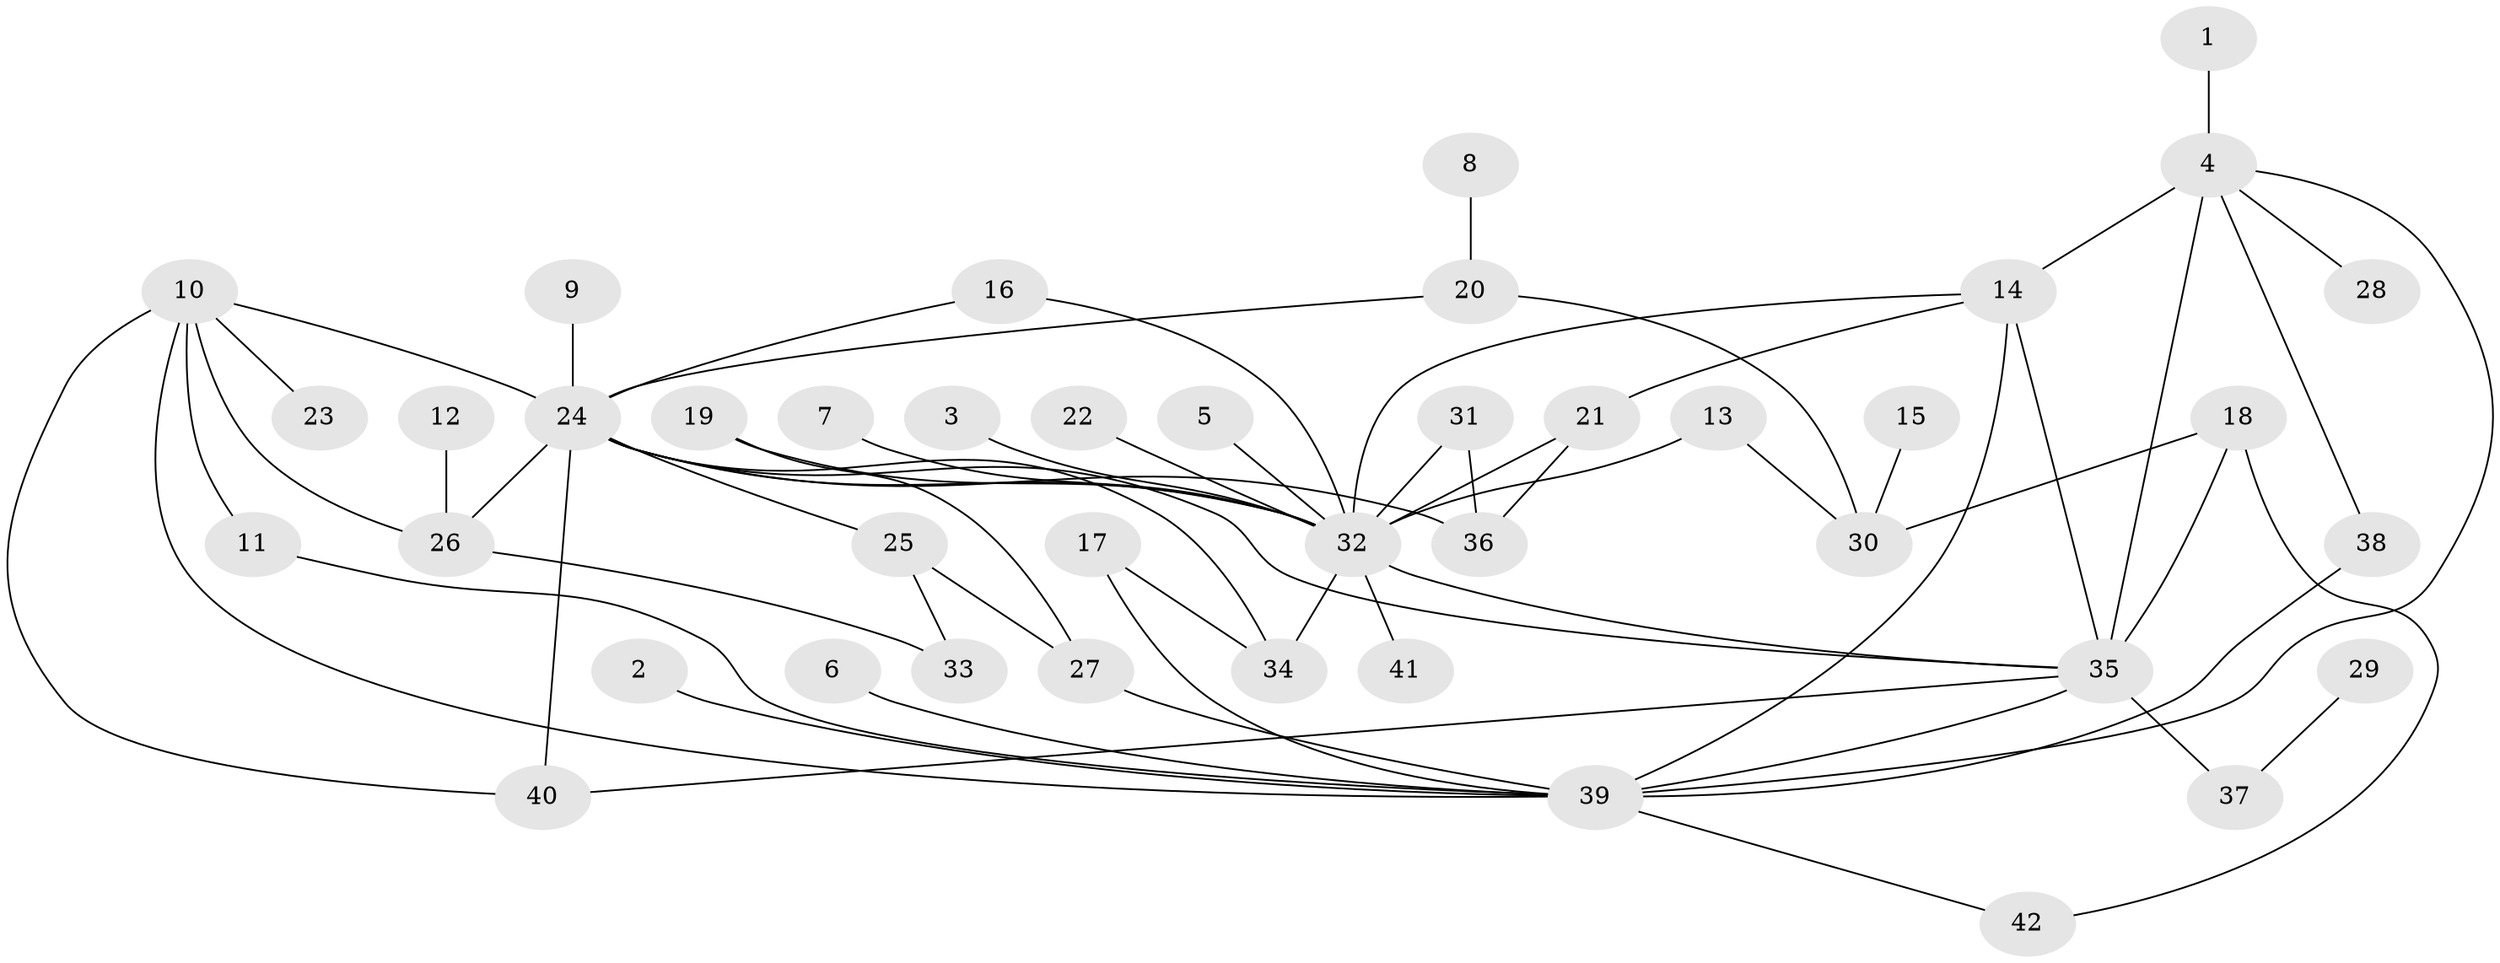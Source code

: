 // original degree distribution, {8: 0.011904761904761904, 10: 0.011904761904761904, 16: 0.011904761904761904, 15: 0.011904761904761904, 2: 0.2619047619047619, 4: 0.05952380952380952, 6: 0.03571428571428571, 1: 0.4642857142857143, 5: 0.047619047619047616, 3: 0.07142857142857142, 14: 0.011904761904761904}
// Generated by graph-tools (version 1.1) at 2025/01/03/09/25 03:01:51]
// undirected, 42 vertices, 64 edges
graph export_dot {
graph [start="1"]
  node [color=gray90,style=filled];
  1;
  2;
  3;
  4;
  5;
  6;
  7;
  8;
  9;
  10;
  11;
  12;
  13;
  14;
  15;
  16;
  17;
  18;
  19;
  20;
  21;
  22;
  23;
  24;
  25;
  26;
  27;
  28;
  29;
  30;
  31;
  32;
  33;
  34;
  35;
  36;
  37;
  38;
  39;
  40;
  41;
  42;
  1 -- 4 [weight=1.0];
  2 -- 39 [weight=1.0];
  3 -- 32 [weight=1.0];
  4 -- 14 [weight=1.0];
  4 -- 28 [weight=1.0];
  4 -- 35 [weight=2.0];
  4 -- 38 [weight=1.0];
  4 -- 39 [weight=1.0];
  5 -- 32 [weight=1.0];
  6 -- 39 [weight=1.0];
  7 -- 32 [weight=1.0];
  8 -- 20 [weight=1.0];
  9 -- 24 [weight=1.0];
  10 -- 11 [weight=1.0];
  10 -- 23 [weight=1.0];
  10 -- 24 [weight=1.0];
  10 -- 26 [weight=1.0];
  10 -- 39 [weight=1.0];
  10 -- 40 [weight=1.0];
  11 -- 39 [weight=1.0];
  12 -- 26 [weight=1.0];
  13 -- 30 [weight=1.0];
  13 -- 32 [weight=1.0];
  14 -- 21 [weight=1.0];
  14 -- 32 [weight=1.0];
  14 -- 35 [weight=1.0];
  14 -- 39 [weight=2.0];
  15 -- 30 [weight=1.0];
  16 -- 24 [weight=1.0];
  16 -- 32 [weight=1.0];
  17 -- 34 [weight=1.0];
  17 -- 39 [weight=1.0];
  18 -- 30 [weight=1.0];
  18 -- 35 [weight=1.0];
  18 -- 42 [weight=1.0];
  19 -- 27 [weight=1.0];
  19 -- 32 [weight=1.0];
  20 -- 24 [weight=1.0];
  20 -- 30 [weight=1.0];
  21 -- 32 [weight=1.0];
  21 -- 36 [weight=1.0];
  22 -- 32 [weight=1.0];
  24 -- 25 [weight=1.0];
  24 -- 26 [weight=2.0];
  24 -- 32 [weight=1.0];
  24 -- 34 [weight=1.0];
  24 -- 35 [weight=1.0];
  24 -- 36 [weight=1.0];
  24 -- 40 [weight=1.0];
  25 -- 27 [weight=1.0];
  25 -- 33 [weight=1.0];
  26 -- 33 [weight=1.0];
  27 -- 39 [weight=1.0];
  29 -- 37 [weight=1.0];
  31 -- 32 [weight=1.0];
  31 -- 36 [weight=1.0];
  32 -- 34 [weight=1.0];
  32 -- 35 [weight=1.0];
  32 -- 41 [weight=1.0];
  35 -- 37 [weight=1.0];
  35 -- 39 [weight=1.0];
  35 -- 40 [weight=1.0];
  38 -- 39 [weight=1.0];
  39 -- 42 [weight=1.0];
}
